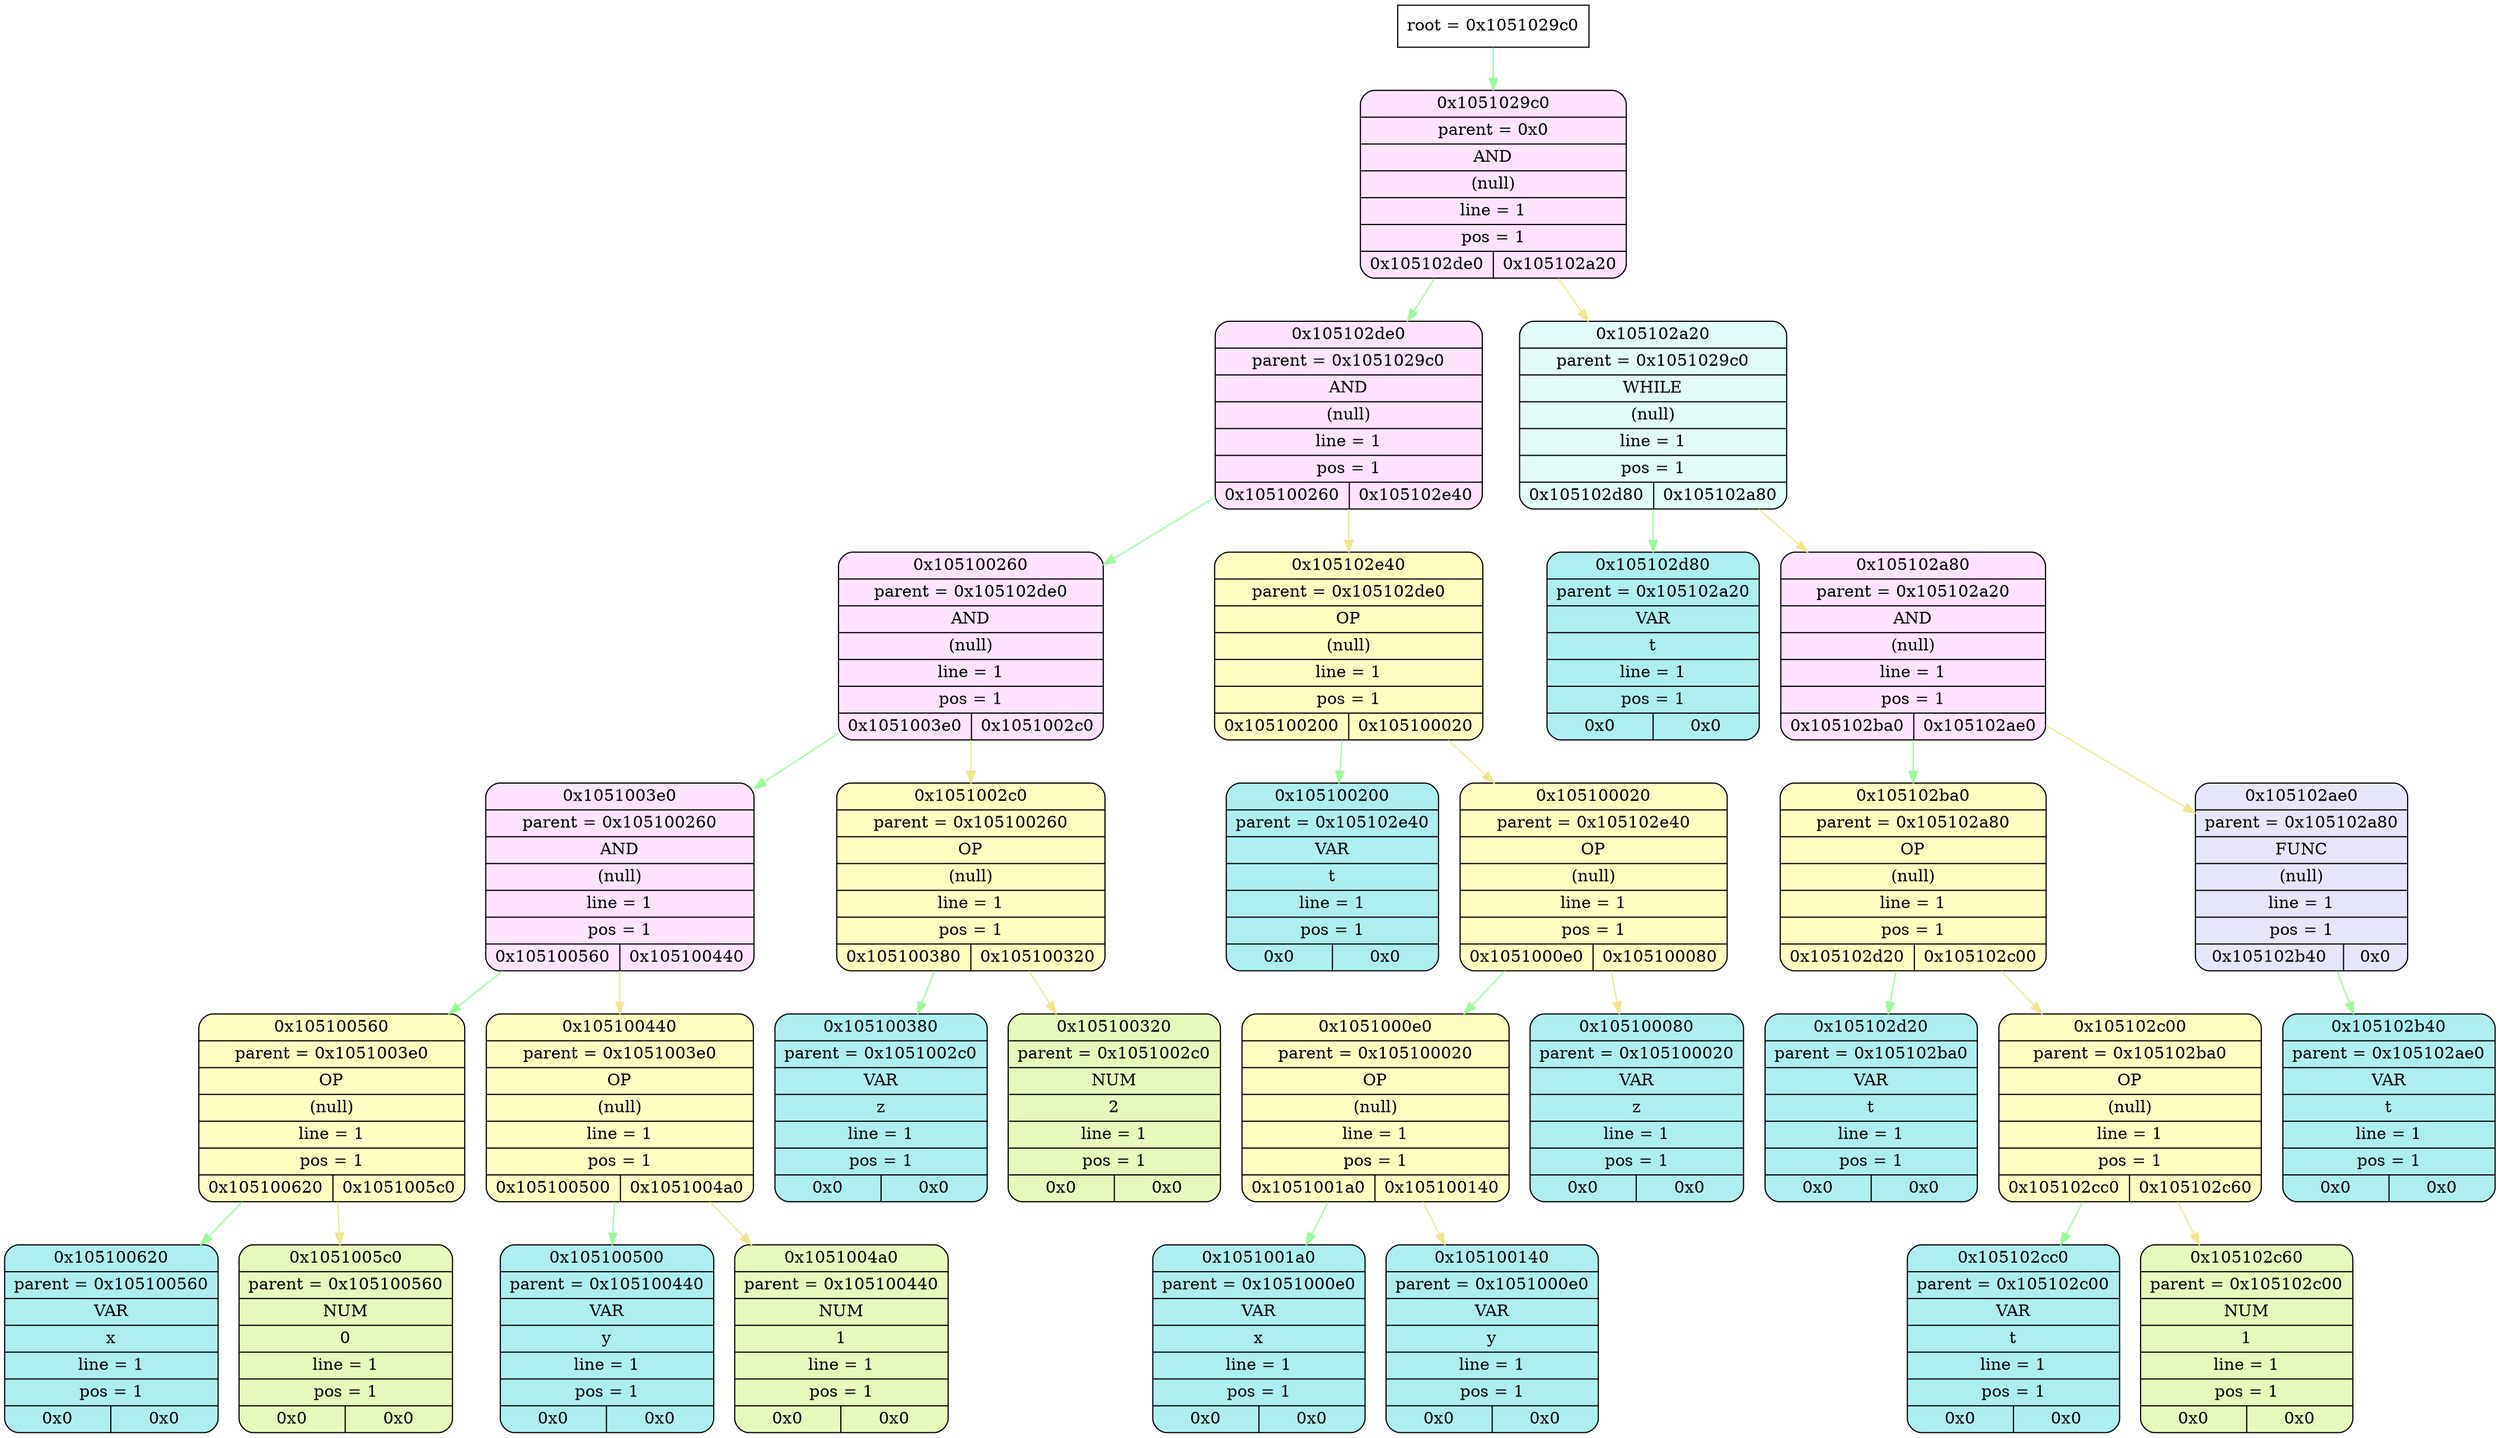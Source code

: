 digraph
{
    node_info[shape = record, label = "{root = 0x1051029c0}"];

    node_info->node_0x1051029c0 [color = "#98FB98"];
    node_0x1051029c0[shape = Mrecord, label = "{{0x1051029c0} | {parent =  0x0} | {AND} | {(null)} | {line = 1} | {pos = 1} | {0x105102de0 | 0x105102a20}}",
                                        style="filled", fillcolor="#FFE3FF"];
    node_0x105102de0[shape = Mrecord, label = "{{0x105102de0} | {parent =  0x1051029c0} | {AND} | {(null)} | {line = 1} | {pos = 1} | {0x105100260 | 0x105102e40}}",
                                        style="filled", fillcolor="#FFE3FF"];
    node_0x105100260[shape = Mrecord, label = "{{0x105100260} | {parent =  0x105102de0} | {AND} | {(null)} | {line = 1} | {pos = 1} | {0x1051003e0 | 0x1051002c0}}",
                                        style="filled", fillcolor="#FFE3FF"];
    node_0x1051003e0[shape = Mrecord, label = "{{0x1051003e0} | {parent =  0x105100260} | {AND} | {(null)} | {line = 1} | {pos = 1} | {0x105100560 | 0x105100440}}",
                                        style="filled", fillcolor="#FFE3FF"];
    node_0x105100560[shape = Mrecord, label = "{{0x105100560} | {parent =  0x1051003e0} | {OP} | {(null)} | {line = 1} | {pos = 1} | {0x105100620 | 0x1051005c0}}",
                                        style="filled", fillcolor="#FFFDC2"];
    node_0x105100620[shape = Mrecord, label = "{{0x105100620} | {parent =  0x105100560} | {VAR} | {x} | {line = 1} | {pos = 1} | {0x0 | 0x0}}",
                                        style="filled", fillcolor="#AFEEEE"];
    node_0x1051005c0[shape = Mrecord, label = "{{0x1051005c0} | {parent =  0x105100560} | {NUM} | {0} | {line = 1} | {pos = 1} | {0x0 | 0x0}}",
                style="filled", fillcolor="#E7F8BC"];
    node_0x105100440[shape = Mrecord, label = "{{0x105100440} | {parent =  0x1051003e0} | {OP} | {(null)} | {line = 1} | {pos = 1} | {0x105100500 | 0x1051004a0}}",
                                        style="filled", fillcolor="#FFFDC2"];
    node_0x105100500[shape = Mrecord, label = "{{0x105100500} | {parent =  0x105100440} | {VAR} | {y} | {line = 1} | {pos = 1} | {0x0 | 0x0}}",
                                        style="filled", fillcolor="#AFEEEE"];
    node_0x1051004a0[shape = Mrecord, label = "{{0x1051004a0} | {parent =  0x105100440} | {NUM} | {1} | {line = 1} | {pos = 1} | {0x0 | 0x0}}",
                style="filled", fillcolor="#E7F8BC"];
    node_0x1051002c0[shape = Mrecord, label = "{{0x1051002c0} | {parent =  0x105100260} | {OP} | {(null)} | {line = 1} | {pos = 1} | {0x105100380 | 0x105100320}}",
                                        style="filled", fillcolor="#FFFDC2"];
    node_0x105100380[shape = Mrecord, label = "{{0x105100380} | {parent =  0x1051002c0} | {VAR} | {z} | {line = 1} | {pos = 1} | {0x0 | 0x0}}",
                                        style="filled", fillcolor="#AFEEEE"];
    node_0x105100320[shape = Mrecord, label = "{{0x105100320} | {parent =  0x1051002c0} | {NUM} | {2} | {line = 1} | {pos = 1} | {0x0 | 0x0}}",
                style="filled", fillcolor="#E7F8BC"];
    node_0x105102e40[shape = Mrecord, label = "{{0x105102e40} | {parent =  0x105102de0} | {OP} | {(null)} | {line = 1} | {pos = 1} | {0x105100200 | 0x105100020}}",
                                        style="filled", fillcolor="#FFFDC2"];
    node_0x105100200[shape = Mrecord, label = "{{0x105100200} | {parent =  0x105102e40} | {VAR} | {t} | {line = 1} | {pos = 1} | {0x0 | 0x0}}",
                                        style="filled", fillcolor="#AFEEEE"];
    node_0x105100020[shape = Mrecord, label = "{{0x105100020} | {parent =  0x105102e40} | {OP} | {(null)} | {line = 1} | {pos = 1} | {0x1051000e0 | 0x105100080}}",
                                        style="filled", fillcolor="#FFFDC2"];
    node_0x1051000e0[shape = Mrecord, label = "{{0x1051000e0} | {parent =  0x105100020} | {OP} | {(null)} | {line = 1} | {pos = 1} | {0x1051001a0 | 0x105100140}}",
                                        style="filled", fillcolor="#FFFDC2"];
    node_0x1051001a0[shape = Mrecord, label = "{{0x1051001a0} | {parent =  0x1051000e0} | {VAR} | {x} | {line = 1} | {pos = 1} | {0x0 | 0x0}}",
                                        style="filled", fillcolor="#AFEEEE"];
    node_0x105100140[shape = Mrecord, label = "{{0x105100140} | {parent =  0x1051000e0} | {VAR} | {y} | {line = 1} | {pos = 1} | {0x0 | 0x0}}",
                                        style="filled", fillcolor="#AFEEEE"];
    node_0x105100080[shape = Mrecord, label = "{{0x105100080} | {parent =  0x105100020} | {VAR} | {z} | {line = 1} | {pos = 1} | {0x0 | 0x0}}",
                                        style="filled", fillcolor="#AFEEEE"];
    node_0x105102a20[shape = Mrecord, label = "{{0x105102a20} | {parent =  0x1051029c0} | {WHILE} | {(null)} | {line = 1} | {pos = 1} | {0x105102d80 | 0x105102a80}}",
                                        style="filled", fillcolor="#E1FCF9"];
    node_0x105102d80[shape = Mrecord, label = "{{0x105102d80} | {parent =  0x105102a20} | {VAR} | {t} | {line = 1} | {pos = 1} | {0x0 | 0x0}}",
                                        style="filled", fillcolor="#AFEEEE"];
    node_0x105102a80[shape = Mrecord, label = "{{0x105102a80} | {parent =  0x105102a20} | {AND} | {(null)} | {line = 1} | {pos = 1} | {0x105102ba0 | 0x105102ae0}}",
                                        style="filled", fillcolor="#FFE3FF"];
    node_0x105102ba0[shape = Mrecord, label = "{{0x105102ba0} | {parent =  0x105102a80} | {OP} | {(null)} | {line = 1} | {pos = 1} | {0x105102d20 | 0x105102c00}}",
                                        style="filled", fillcolor="#FFFDC2"];
    node_0x105102d20[shape = Mrecord, label = "{{0x105102d20} | {parent =  0x105102ba0} | {VAR} | {t} | {line = 1} | {pos = 1} | {0x0 | 0x0}}",
                                        style="filled", fillcolor="#AFEEEE"];
    node_0x105102c00[shape = Mrecord, label = "{{0x105102c00} | {parent =  0x105102ba0} | {OP} | {(null)} | {line = 1} | {pos = 1} | {0x105102cc0 | 0x105102c60}}",
                                        style="filled", fillcolor="#FFFDC2"];
    node_0x105102cc0[shape = Mrecord, label = "{{0x105102cc0} | {parent =  0x105102c00} | {VAR} | {t} | {line = 1} | {pos = 1} | {0x0 | 0x0}}",
                                        style="filled", fillcolor="#AFEEEE"];
    node_0x105102c60[shape = Mrecord, label = "{{0x105102c60} | {parent =  0x105102c00} | {NUM} | {1} | {line = 1} | {pos = 1} | {0x0 | 0x0}}",
                style="filled", fillcolor="#E7F8BC"];
    node_0x105102ae0[shape = Mrecord, label = "{{0x105102ae0} | {parent =  0x105102a80} | {FUNC} | {(null)} | {line = 1} | {pos = 1} | {0x105102b40 | 0x0}}",
                                        style="filled", fillcolor="#E6E6FA"];
    node_0x105102b40[shape = Mrecord, label = "{{0x105102b40} | {parent =  0x105102ae0} | {VAR} | {t} | {line = 1} | {pos = 1} | {0x0 | 0x0}}",
                                        style="filled", fillcolor="#AFEEEE"];
    node_0x1051029c0->node_0x105102de0 [color = "#98FB98"];
    node_0x105102de0->node_0x105100260 [color = "#98FB98"];
    node_0x105100260->node_0x1051003e0 [color = "#98FB98"];
    node_0x1051003e0->node_0x105100560 [color = "#98FB98"];
    node_0x105100560->node_0x105100620 [color = "#98FB98"];
    node_0x105100560->node_0x1051005c0 [color = "#F0E68C"];
    node_0x1051003e0->node_0x105100440 [color = "#F0E68C"];
    node_0x105100440->node_0x105100500 [color = "#98FB98"];
    node_0x105100440->node_0x1051004a0 [color = "#F0E68C"];
    node_0x105100260->node_0x1051002c0 [color = "#F0E68C"];
    node_0x1051002c0->node_0x105100380 [color = "#98FB98"];
    node_0x1051002c0->node_0x105100320 [color = "#F0E68C"];
    node_0x105102de0->node_0x105102e40 [color = "#F0E68C"];
    node_0x105102e40->node_0x105100200 [color = "#98FB98"];
    node_0x105102e40->node_0x105100020 [color = "#F0E68C"];
    node_0x105100020->node_0x1051000e0 [color = "#98FB98"];
    node_0x1051000e0->node_0x1051001a0 [color = "#98FB98"];
    node_0x1051000e0->node_0x105100140 [color = "#F0E68C"];
    node_0x105100020->node_0x105100080 [color = "#F0E68C"];
    node_0x1051029c0->node_0x105102a20 [color = "#F0E68C"];
    node_0x105102a20->node_0x105102d80 [color = "#98FB98"];
    node_0x105102a20->node_0x105102a80 [color = "#F0E68C"];
    node_0x105102a80->node_0x105102ba0 [color = "#98FB98"];
    node_0x105102ba0->node_0x105102d20 [color = "#98FB98"];
    node_0x105102ba0->node_0x105102c00 [color = "#F0E68C"];
    node_0x105102c00->node_0x105102cc0 [color = "#98FB98"];
    node_0x105102c00->node_0x105102c60 [color = "#F0E68C"];
    node_0x105102a80->node_0x105102ae0 [color = "#F0E68C"];
    node_0x105102ae0->node_0x105102b40 [color = "#98FB98"];
}